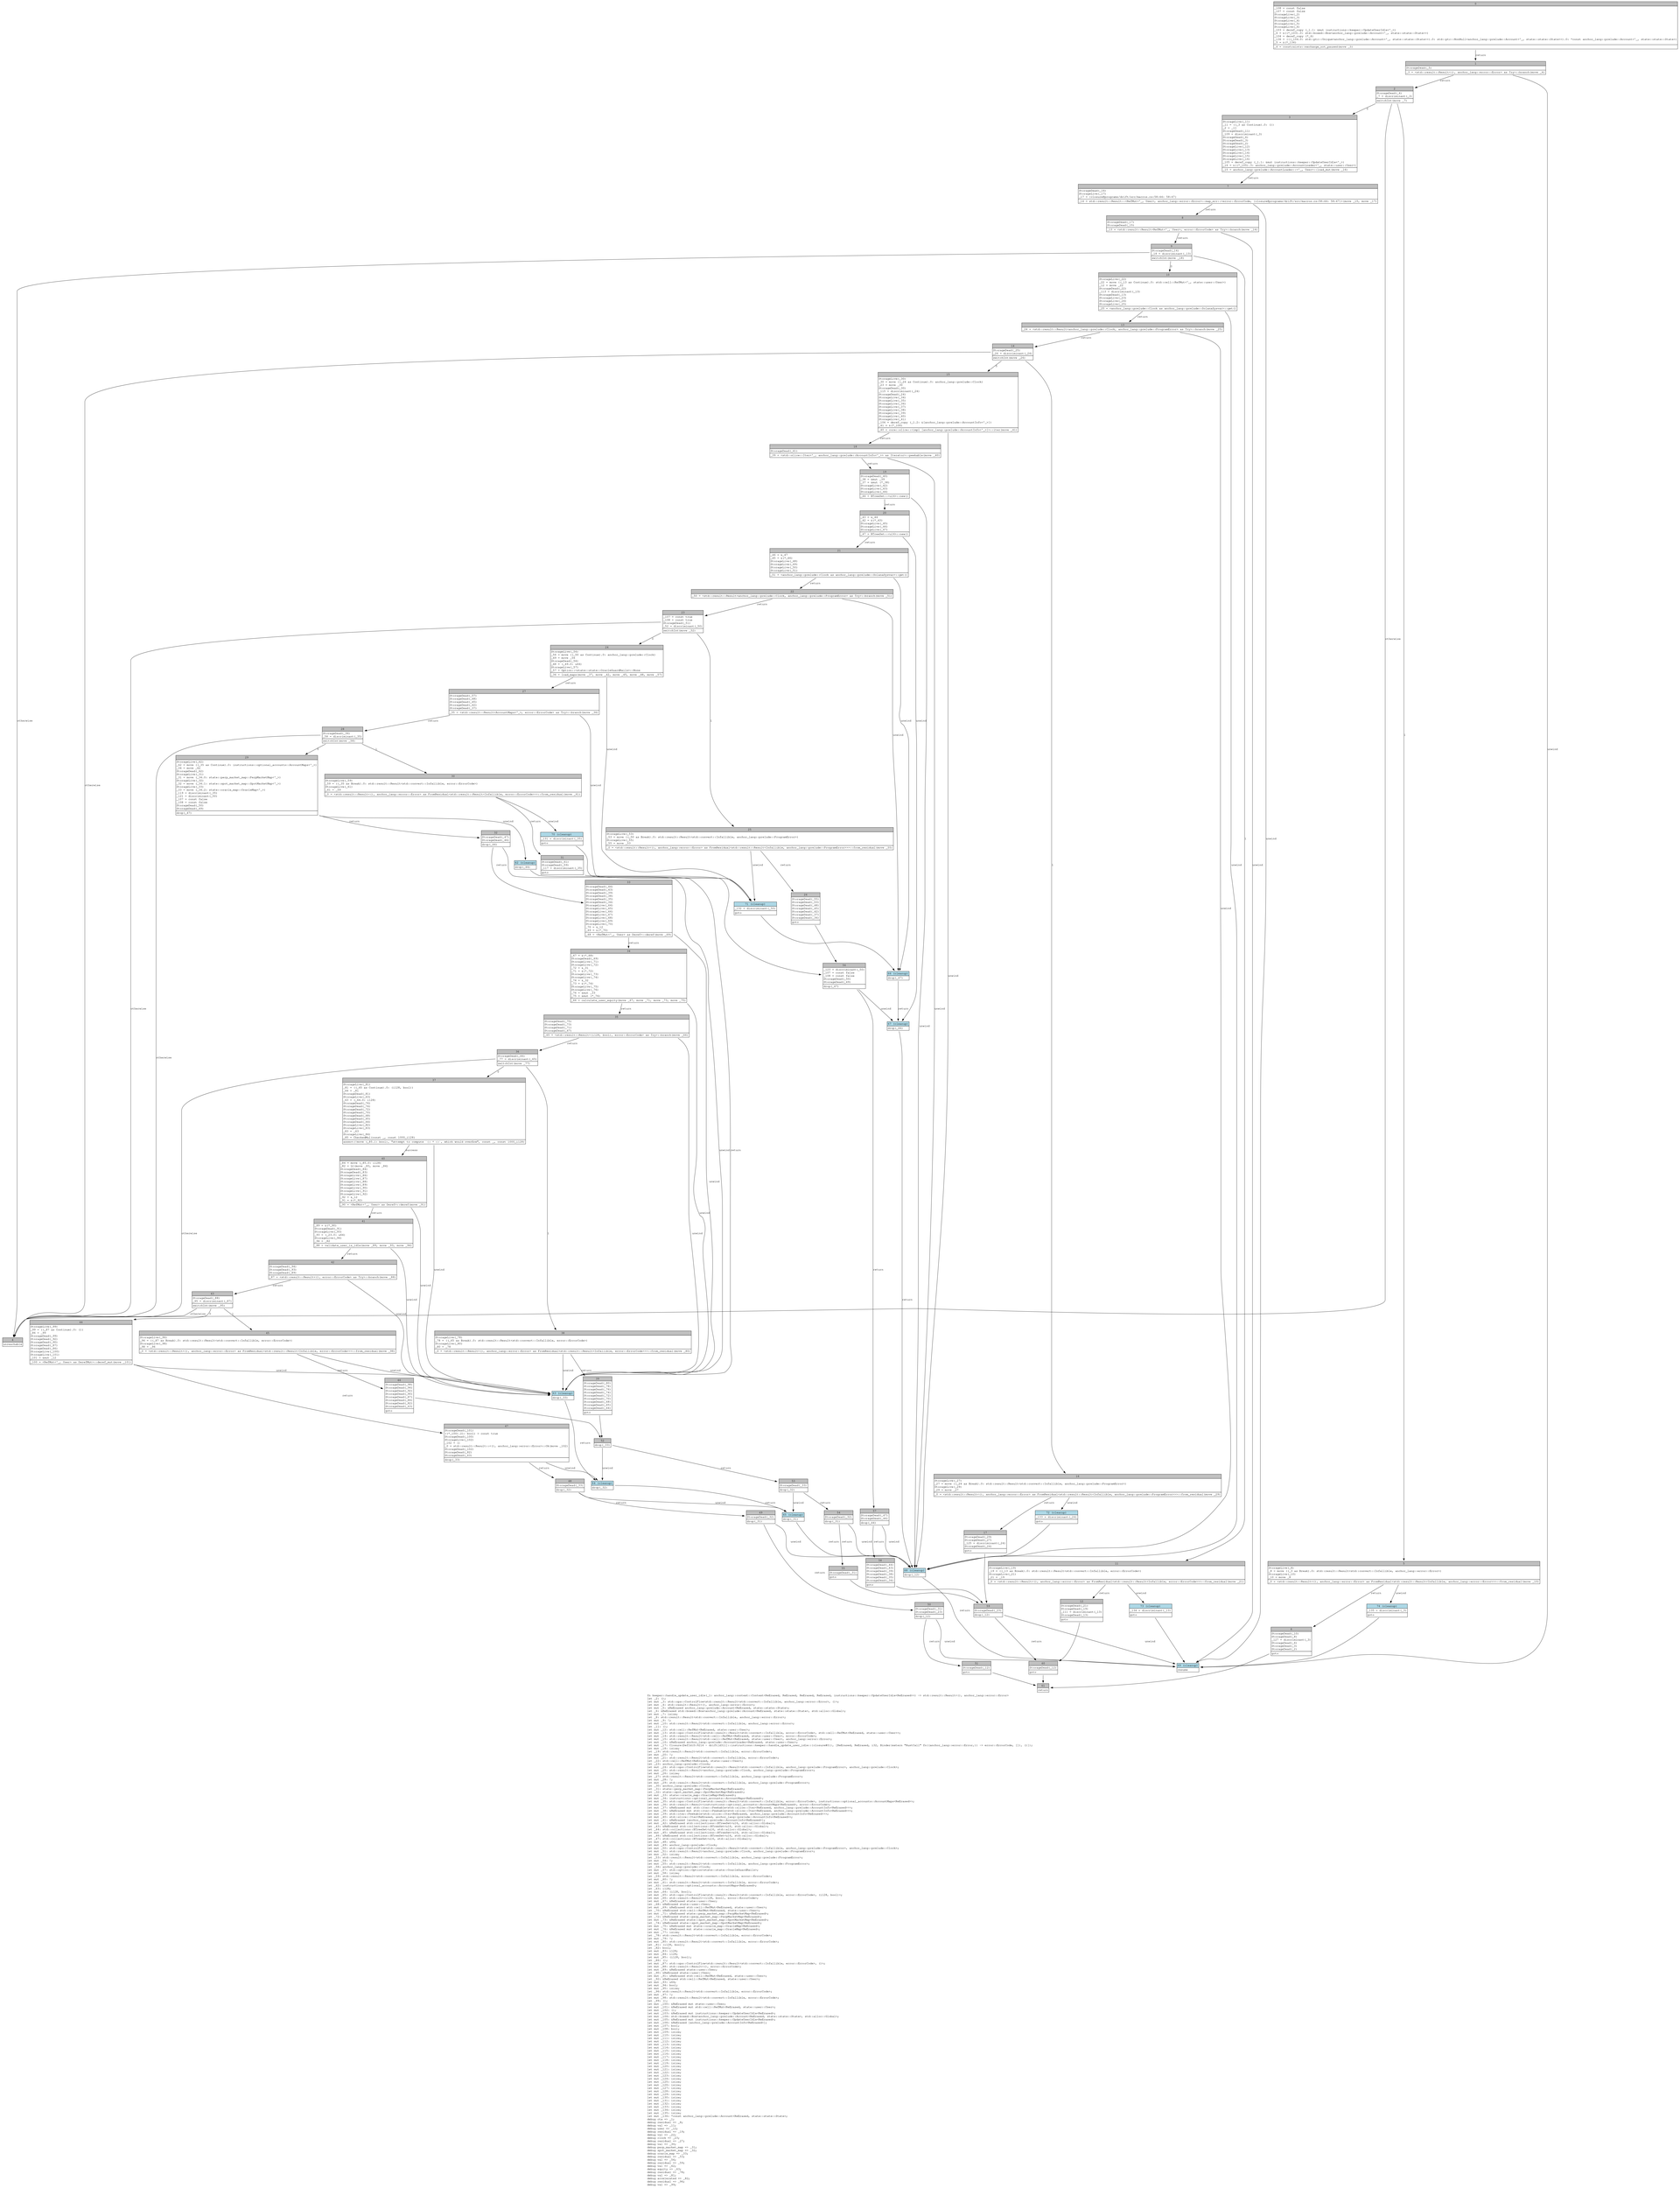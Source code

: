 digraph Mir_0_9211 {
    graph [fontname="Courier, monospace"];
    node [fontname="Courier, monospace"];
    edge [fontname="Courier, monospace"];
    label=<fn keeper::handle_update_user_idle(_1: anchor_lang::context::Context&lt;ReErased, ReErased, ReErased, ReErased, instructions::keeper::UpdateUserIdle&lt;ReErased&gt;&gt;) -&gt; std::result::Result&lt;(), anchor_lang::error::Error&gt;<br align="left"/>let _2: ();<br align="left"/>let mut _3: std::ops::ControlFlow&lt;std::result::Result&lt;std::convert::Infallible, anchor_lang::error::Error&gt;, ()&gt;;<br align="left"/>let mut _4: std::result::Result&lt;(), anchor_lang::error::Error&gt;;<br align="left"/>let mut _5: &amp;ReErased anchor_lang::prelude::Account&lt;ReErased, state::state::State&gt;;<br align="left"/>let _6: &amp;ReErased std::boxed::Box&lt;anchor_lang::prelude::Account&lt;ReErased, state::state::State&gt;, std::alloc::Global&gt;;<br align="left"/>let mut _7: isize;<br align="left"/>let _8: std::result::Result&lt;std::convert::Infallible, anchor_lang::error::Error&gt;;<br align="left"/>let mut _9: !;<br align="left"/>let mut _10: std::result::Result&lt;std::convert::Infallible, anchor_lang::error::Error&gt;;<br align="left"/>let _11: ();<br align="left"/>let mut _12: std::cell::RefMut&lt;ReErased, state::user::User&gt;;<br align="left"/>let mut _13: std::ops::ControlFlow&lt;std::result::Result&lt;std::convert::Infallible, error::ErrorCode&gt;, std::cell::RefMut&lt;ReErased, state::user::User&gt;&gt;;<br align="left"/>let mut _14: std::result::Result&lt;std::cell::RefMut&lt;ReErased, state::user::User&gt;, error::ErrorCode&gt;;<br align="left"/>let mut _15: std::result::Result&lt;std::cell::RefMut&lt;ReErased, state::user::User&gt;, anchor_lang::error::Error&gt;;<br align="left"/>let mut _16: &amp;ReErased anchor_lang::prelude::AccountLoader&lt;ReErased, state::user::User&gt;;<br align="left"/>let mut _17: Closure(DefId(0:9214 ~ drift[d311]::instructions::keeper::handle_update_user_idle::{closure#0}), [ReErased, ReErased, i32, Binder(extern &quot;RustCall&quot; fn((anchor_lang::error::Error,)) -&gt; error::ErrorCode, []), ()]);<br align="left"/>let mut _18: isize;<br align="left"/>let _19: std::result::Result&lt;std::convert::Infallible, error::ErrorCode&gt;;<br align="left"/>let mut _20: !;<br align="left"/>let mut _21: std::result::Result&lt;std::convert::Infallible, error::ErrorCode&gt;;<br align="left"/>let _22: std::cell::RefMut&lt;ReErased, state::user::User&gt;;<br align="left"/>let _23: anchor_lang::prelude::Clock;<br align="left"/>let mut _24: std::ops::ControlFlow&lt;std::result::Result&lt;std::convert::Infallible, anchor_lang::prelude::ProgramError&gt;, anchor_lang::prelude::Clock&gt;;<br align="left"/>let mut _25: std::result::Result&lt;anchor_lang::prelude::Clock, anchor_lang::prelude::ProgramError&gt;;<br align="left"/>let mut _26: isize;<br align="left"/>let _27: std::result::Result&lt;std::convert::Infallible, anchor_lang::prelude::ProgramError&gt;;<br align="left"/>let mut _28: !;<br align="left"/>let mut _29: std::result::Result&lt;std::convert::Infallible, anchor_lang::prelude::ProgramError&gt;;<br align="left"/>let _30: anchor_lang::prelude::Clock;<br align="left"/>let _31: state::perp_market_map::PerpMarketMap&lt;ReErased&gt;;<br align="left"/>let _32: state::spot_market_map::SpotMarketMap&lt;ReErased&gt;;<br align="left"/>let mut _33: state::oracle_map::OracleMap&lt;ReErased&gt;;<br align="left"/>let mut _34: instructions::optional_accounts::AccountMaps&lt;ReErased&gt;;<br align="left"/>let mut _35: std::ops::ControlFlow&lt;std::result::Result&lt;std::convert::Infallible, error::ErrorCode&gt;, instructions::optional_accounts::AccountMaps&lt;ReErased&gt;&gt;;<br align="left"/>let mut _36: std::result::Result&lt;instructions::optional_accounts::AccountMaps&lt;ReErased&gt;, error::ErrorCode&gt;;<br align="left"/>let mut _37: &amp;ReErased mut std::iter::Peekable&lt;std::slice::Iter&lt;ReErased, anchor_lang::prelude::AccountInfo&lt;ReErased&gt;&gt;&gt;;<br align="left"/>let mut _38: &amp;ReErased mut std::iter::Peekable&lt;std::slice::Iter&lt;ReErased, anchor_lang::prelude::AccountInfo&lt;ReErased&gt;&gt;&gt;;<br align="left"/>let mut _39: std::iter::Peekable&lt;std::slice::Iter&lt;ReErased, anchor_lang::prelude::AccountInfo&lt;ReErased&gt;&gt;&gt;;<br align="left"/>let mut _40: std::slice::Iter&lt;ReErased, anchor_lang::prelude::AccountInfo&lt;ReErased&gt;&gt;;<br align="left"/>let mut _41: &amp;ReErased [anchor_lang::prelude::AccountInfo&lt;ReErased&gt;];<br align="left"/>let mut _42: &amp;ReErased std::collections::BTreeSet&lt;u16, std::alloc::Global&gt;;<br align="left"/>let _43: &amp;ReErased std::collections::BTreeSet&lt;u16, std::alloc::Global&gt;;<br align="left"/>let _44: std::collections::BTreeSet&lt;u16, std::alloc::Global&gt;;<br align="left"/>let mut _45: &amp;ReErased std::collections::BTreeSet&lt;u16, std::alloc::Global&gt;;<br align="left"/>let _46: &amp;ReErased std::collections::BTreeSet&lt;u16, std::alloc::Global&gt;;<br align="left"/>let _47: std::collections::BTreeSet&lt;u16, std::alloc::Global&gt;;<br align="left"/>let mut _48: u64;<br align="left"/>let mut _49: anchor_lang::prelude::Clock;<br align="left"/>let mut _50: std::ops::ControlFlow&lt;std::result::Result&lt;std::convert::Infallible, anchor_lang::prelude::ProgramError&gt;, anchor_lang::prelude::Clock&gt;;<br align="left"/>let mut _51: std::result::Result&lt;anchor_lang::prelude::Clock, anchor_lang::prelude::ProgramError&gt;;<br align="left"/>let mut _52: isize;<br align="left"/>let _53: std::result::Result&lt;std::convert::Infallible, anchor_lang::prelude::ProgramError&gt;;<br align="left"/>let mut _54: !;<br align="left"/>let mut _55: std::result::Result&lt;std::convert::Infallible, anchor_lang::prelude::ProgramError&gt;;<br align="left"/>let _56: anchor_lang::prelude::Clock;<br align="left"/>let mut _57: std::option::Option&lt;state::state::OracleGuardRails&gt;;<br align="left"/>let mut _58: isize;<br align="left"/>let _59: std::result::Result&lt;std::convert::Infallible, error::ErrorCode&gt;;<br align="left"/>let mut _60: !;<br align="left"/>let mut _61: std::result::Result&lt;std::convert::Infallible, error::ErrorCode&gt;;<br align="left"/>let _62: instructions::optional_accounts::AccountMaps&lt;ReErased&gt;;<br align="left"/>let _63: i128;<br align="left"/>let mut _64: (i128, bool);<br align="left"/>let mut _65: std::ops::ControlFlow&lt;std::result::Result&lt;std::convert::Infallible, error::ErrorCode&gt;, (i128, bool)&gt;;<br align="left"/>let mut _66: std::result::Result&lt;(i128, bool), error::ErrorCode&gt;;<br align="left"/>let mut _67: &amp;ReErased state::user::User;<br align="left"/>let _68: &amp;ReErased state::user::User;<br align="left"/>let mut _69: &amp;ReErased std::cell::RefMut&lt;ReErased, state::user::User&gt;;<br align="left"/>let _70: &amp;ReErased std::cell::RefMut&lt;ReErased, state::user::User&gt;;<br align="left"/>let mut _71: &amp;ReErased state::perp_market_map::PerpMarketMap&lt;ReErased&gt;;<br align="left"/>let _72: &amp;ReErased state::perp_market_map::PerpMarketMap&lt;ReErased&gt;;<br align="left"/>let mut _73: &amp;ReErased state::spot_market_map::SpotMarketMap&lt;ReErased&gt;;<br align="left"/>let _74: &amp;ReErased state::spot_market_map::SpotMarketMap&lt;ReErased&gt;;<br align="left"/>let mut _75: &amp;ReErased mut state::oracle_map::OracleMap&lt;ReErased&gt;;<br align="left"/>let mut _76: &amp;ReErased mut state::oracle_map::OracleMap&lt;ReErased&gt;;<br align="left"/>let mut _77: isize;<br align="left"/>let _78: std::result::Result&lt;std::convert::Infallible, error::ErrorCode&gt;;<br align="left"/>let mut _79: !;<br align="left"/>let mut _80: std::result::Result&lt;std::convert::Infallible, error::ErrorCode&gt;;<br align="left"/>let _81: (i128, bool);<br align="left"/>let _82: bool;<br align="left"/>let mut _83: i128;<br align="left"/>let mut _84: i128;<br align="left"/>let mut _85: (i128, bool);<br align="left"/>let _86: ();<br align="left"/>let mut _87: std::ops::ControlFlow&lt;std::result::Result&lt;std::convert::Infallible, error::ErrorCode&gt;, ()&gt;;<br align="left"/>let mut _88: std::result::Result&lt;(), error::ErrorCode&gt;;<br align="left"/>let mut _89: &amp;ReErased state::user::User;<br align="left"/>let _90: &amp;ReErased state::user::User;<br align="left"/>let mut _91: &amp;ReErased std::cell::RefMut&lt;ReErased, state::user::User&gt;;<br align="left"/>let _92: &amp;ReErased std::cell::RefMut&lt;ReErased, state::user::User&gt;;<br align="left"/>let mut _93: u64;<br align="left"/>let mut _94: bool;<br align="left"/>let mut _95: isize;<br align="left"/>let _96: std::result::Result&lt;std::convert::Infallible, error::ErrorCode&gt;;<br align="left"/>let mut _97: !;<br align="left"/>let mut _98: std::result::Result&lt;std::convert::Infallible, error::ErrorCode&gt;;<br align="left"/>let _99: ();<br align="left"/>let mut _100: &amp;ReErased mut state::user::User;<br align="left"/>let mut _101: &amp;ReErased mut std::cell::RefMut&lt;ReErased, state::user::User&gt;;<br align="left"/>let mut _102: ();<br align="left"/>let mut _103: &amp;ReErased mut instructions::keeper::UpdateUserIdle&lt;ReErased&gt;;<br align="left"/>let mut _104: std::boxed::Box&lt;anchor_lang::prelude::Account&lt;ReErased, state::state::State&gt;, std::alloc::Global&gt;;<br align="left"/>let mut _105: &amp;ReErased mut instructions::keeper::UpdateUserIdle&lt;ReErased&gt;;<br align="left"/>let mut _106: &amp;ReErased [anchor_lang::prelude::AccountInfo&lt;ReErased&gt;];<br align="left"/>let mut _107: bool;<br align="left"/>let mut _108: bool;<br align="left"/>let mut _109: isize;<br align="left"/>let mut _110: isize;<br align="left"/>let mut _111: isize;<br align="left"/>let mut _112: isize;<br align="left"/>let mut _113: isize;<br align="left"/>let mut _114: isize;<br align="left"/>let mut _115: isize;<br align="left"/>let mut _116: isize;<br align="left"/>let mut _117: isize;<br align="left"/>let mut _118: isize;<br align="left"/>let mut _119: isize;<br align="left"/>let mut _120: isize;<br align="left"/>let mut _121: isize;<br align="left"/>let mut _122: isize;<br align="left"/>let mut _123: isize;<br align="left"/>let mut _124: isize;<br align="left"/>let mut _125: isize;<br align="left"/>let mut _126: isize;<br align="left"/>let mut _127: isize;<br align="left"/>let mut _128: isize;<br align="left"/>let mut _129: isize;<br align="left"/>let mut _130: isize;<br align="left"/>let mut _131: isize;<br align="left"/>let mut _132: isize;<br align="left"/>let mut _133: isize;<br align="left"/>let mut _134: isize;<br align="left"/>let mut _135: isize;<br align="left"/>let mut _136: *const anchor_lang::prelude::Account&lt;ReErased, state::state::State&gt;;<br align="left"/>debug ctx =&gt; _1;<br align="left"/>debug residual =&gt; _8;<br align="left"/>debug val =&gt; _11;<br align="left"/>debug user =&gt; _12;<br align="left"/>debug residual =&gt; _19;<br align="left"/>debug val =&gt; _22;<br align="left"/>debug clock =&gt; _23;<br align="left"/>debug residual =&gt; _27;<br align="left"/>debug val =&gt; _30;<br align="left"/>debug perp_market_map =&gt; _31;<br align="left"/>debug spot_market_map =&gt; _32;<br align="left"/>debug oracle_map =&gt; _33;<br align="left"/>debug residual =&gt; _53;<br align="left"/>debug val =&gt; _56;<br align="left"/>debug residual =&gt; _59;<br align="left"/>debug val =&gt; _62;<br align="left"/>debug equity =&gt; _63;<br align="left"/>debug residual =&gt; _78;<br align="left"/>debug val =&gt; _81;<br align="left"/>debug accelerated =&gt; _82;<br align="left"/>debug residual =&gt; _96;<br align="left"/>debug val =&gt; _99;<br align="left"/>>;
    bb0__0_9211 [shape="none", label=<<table border="0" cellborder="1" cellspacing="0"><tr><td bgcolor="gray" align="center" colspan="1">0</td></tr><tr><td align="left" balign="left">_108 = const false<br/>_107 = const false<br/>StorageLive(_2)<br/>StorageLive(_3)<br/>StorageLive(_4)<br/>StorageLive(_5)<br/>StorageLive(_6)<br/>_103 = deref_copy (_1.1: &amp;mut instructions::keeper::UpdateUserIdle&lt;'_&gt;)<br/>_6 = &amp;((*_103).0: std::boxed::Box&lt;anchor_lang::prelude::Account&lt;'_, state::state::State&gt;&gt;)<br/>_104 = deref_copy (*_6)<br/>_136 = (((_104.0: std::ptr::Unique&lt;anchor_lang::prelude::Account&lt;'_, state::state::State&gt;&gt;).0: std::ptr::NonNull&lt;anchor_lang::prelude::Account&lt;'_, state::state::State&gt;&gt;).0: *const anchor_lang::prelude::Account&lt;'_, state::state::State&gt;)<br/>_5 = &amp;(*_136)<br/></td></tr><tr><td align="left">_4 = constraints::exchange_not_paused(move _5)</td></tr></table>>];
    bb1__0_9211 [shape="none", label=<<table border="0" cellborder="1" cellspacing="0"><tr><td bgcolor="gray" align="center" colspan="1">1</td></tr><tr><td align="left" balign="left">StorageDead(_5)<br/></td></tr><tr><td align="left">_3 = &lt;std::result::Result&lt;(), anchor_lang::error::Error&gt; as Try&gt;::branch(move _4)</td></tr></table>>];
    bb2__0_9211 [shape="none", label=<<table border="0" cellborder="1" cellspacing="0"><tr><td bgcolor="gray" align="center" colspan="1">2</td></tr><tr><td align="left" balign="left">StorageDead(_4)<br/>_7 = discriminant(_3)<br/></td></tr><tr><td align="left">switchInt(move _7)</td></tr></table>>];
    bb3__0_9211 [shape="none", label=<<table border="0" cellborder="1" cellspacing="0"><tr><td bgcolor="gray" align="center" colspan="1">3</td></tr><tr><td align="left" balign="left">StorageLive(_11)<br/>_11 = ((_3 as Continue).0: ())<br/>_2 = _11<br/>StorageDead(_11)<br/>_109 = discriminant(_3)<br/>StorageDead(_6)<br/>StorageDead(_3)<br/>StorageDead(_2)<br/>StorageLive(_12)<br/>StorageLive(_13)<br/>StorageLive(_14)<br/>StorageLive(_15)<br/>StorageLive(_16)<br/>_105 = deref_copy (_1.1: &amp;mut instructions::keeper::UpdateUserIdle&lt;'_&gt;)<br/>_16 = &amp;((*_105).3: anchor_lang::prelude::AccountLoader&lt;'_, state::user::User&gt;)<br/></td></tr><tr><td align="left">_15 = anchor_lang::prelude::AccountLoader::&lt;'_, User&gt;::load_mut(move _16)</td></tr></table>>];
    bb4__0_9211 [shape="none", label=<<table border="0" cellborder="1" cellspacing="0"><tr><td bgcolor="gray" align="center" colspan="1">4</td></tr><tr><td align="left">unreachable</td></tr></table>>];
    bb5__0_9211 [shape="none", label=<<table border="0" cellborder="1" cellspacing="0"><tr><td bgcolor="gray" align="center" colspan="1">5</td></tr><tr><td align="left" balign="left">StorageLive(_8)<br/>_8 = move ((_3 as Break).0: std::result::Result&lt;std::convert::Infallible, anchor_lang::error::Error&gt;)<br/>StorageLive(_10)<br/>_10 = move _8<br/></td></tr><tr><td align="left">_0 = &lt;std::result::Result&lt;(), anchor_lang::error::Error&gt; as FromResidual&lt;std::result::Result&lt;Infallible, anchor_lang::error::Error&gt;&gt;&gt;::from_residual(move _10)</td></tr></table>>];
    bb6__0_9211 [shape="none", label=<<table border="0" cellborder="1" cellspacing="0"><tr><td bgcolor="gray" align="center" colspan="1">6</td></tr><tr><td align="left" balign="left">StorageDead(_10)<br/>StorageDead(_8)<br/>_127 = discriminant(_3)<br/>StorageDead(_6)<br/>StorageDead(_3)<br/>StorageDead(_2)<br/></td></tr><tr><td align="left">goto</td></tr></table>>];
    bb7__0_9211 [shape="none", label=<<table border="0" cellborder="1" cellspacing="0"><tr><td bgcolor="gray" align="center" colspan="1">7</td></tr><tr><td align="left" balign="left">StorageDead(_16)<br/>StorageLive(_17)<br/>_17 = {closure@programs/drift/src/macros.rs:58:44: 58:47}<br/></td></tr><tr><td align="left">_14 = std::result::Result::&lt;RefMut&lt;'_, User&gt;, anchor_lang::error::Error&gt;::map_err::&lt;error::ErrorCode, {closure@programs/drift/src/macros.rs:58:44: 58:47}&gt;(move _15, move _17)</td></tr></table>>];
    bb8__0_9211 [shape="none", label=<<table border="0" cellborder="1" cellspacing="0"><tr><td bgcolor="gray" align="center" colspan="1">8</td></tr><tr><td align="left" balign="left">StorageDead(_17)<br/>StorageDead(_15)<br/></td></tr><tr><td align="left">_13 = &lt;std::result::Result&lt;RefMut&lt;'_, User&gt;, error::ErrorCode&gt; as Try&gt;::branch(move _14)</td></tr></table>>];
    bb9__0_9211 [shape="none", label=<<table border="0" cellborder="1" cellspacing="0"><tr><td bgcolor="gray" align="center" colspan="1">9</td></tr><tr><td align="left" balign="left">StorageDead(_14)<br/>_18 = discriminant(_13)<br/></td></tr><tr><td align="left">switchInt(move _18)</td></tr></table>>];
    bb10__0_9211 [shape="none", label=<<table border="0" cellborder="1" cellspacing="0"><tr><td bgcolor="gray" align="center" colspan="1">10</td></tr><tr><td align="left" balign="left">StorageLive(_22)<br/>_22 = move ((_13 as Continue).0: std::cell::RefMut&lt;'_, state::user::User&gt;)<br/>_12 = move _22<br/>StorageDead(_22)<br/>_113 = discriminant(_13)<br/>StorageDead(_13)<br/>StorageLive(_23)<br/>StorageLive(_24)<br/>StorageLive(_25)<br/></td></tr><tr><td align="left">_25 = &lt;anchor_lang::prelude::Clock as anchor_lang::prelude::SolanaSysvar&gt;::get()</td></tr></table>>];
    bb11__0_9211 [shape="none", label=<<table border="0" cellborder="1" cellspacing="0"><tr><td bgcolor="gray" align="center" colspan="1">11</td></tr><tr><td align="left" balign="left">StorageLive(_19)<br/>_19 = ((_13 as Break).0: std::result::Result&lt;std::convert::Infallible, error::ErrorCode&gt;)<br/>StorageLive(_21)<br/>_21 = _19<br/></td></tr><tr><td align="left">_0 = &lt;std::result::Result&lt;(), anchor_lang::error::Error&gt; as FromResidual&lt;std::result::Result&lt;Infallible, error::ErrorCode&gt;&gt;&gt;::from_residual(move _21)</td></tr></table>>];
    bb12__0_9211 [shape="none", label=<<table border="0" cellborder="1" cellspacing="0"><tr><td bgcolor="gray" align="center" colspan="1">12</td></tr><tr><td align="left" balign="left">StorageDead(_21)<br/>StorageDead(_19)<br/>_111 = discriminant(_13)<br/>StorageDead(_13)<br/></td></tr><tr><td align="left">goto</td></tr></table>>];
    bb13__0_9211 [shape="none", label=<<table border="0" cellborder="1" cellspacing="0"><tr><td bgcolor="gray" align="center" colspan="1">13</td></tr><tr><td align="left">_24 = &lt;std::result::Result&lt;anchor_lang::prelude::Clock, anchor_lang::prelude::ProgramError&gt; as Try&gt;::branch(move _25)</td></tr></table>>];
    bb14__0_9211 [shape="none", label=<<table border="0" cellborder="1" cellspacing="0"><tr><td bgcolor="gray" align="center" colspan="1">14</td></tr><tr><td align="left" balign="left">StorageDead(_25)<br/>_26 = discriminant(_24)<br/></td></tr><tr><td align="left">switchInt(move _26)</td></tr></table>>];
    bb15__0_9211 [shape="none", label=<<table border="0" cellborder="1" cellspacing="0"><tr><td bgcolor="gray" align="center" colspan="1">15</td></tr><tr><td align="left" balign="left">StorageLive(_30)<br/>_30 = move ((_24 as Continue).0: anchor_lang::prelude::Clock)<br/>_23 = move _30<br/>StorageDead(_30)<br/>_115 = discriminant(_24)<br/>StorageDead(_24)<br/>StorageLive(_34)<br/>StorageLive(_35)<br/>StorageLive(_36)<br/>StorageLive(_37)<br/>StorageLive(_38)<br/>StorageLive(_39)<br/>StorageLive(_40)<br/>StorageLive(_41)<br/>_106 = deref_copy (_1.2: &amp;[anchor_lang::prelude::AccountInfo&lt;'_&gt;])<br/>_41 = &amp;(*_106)<br/></td></tr><tr><td align="left">_40 = core::slice::&lt;impl [anchor_lang::prelude::AccountInfo&lt;'_&gt;]&gt;::iter(move _41)</td></tr></table>>];
    bb16__0_9211 [shape="none", label=<<table border="0" cellborder="1" cellspacing="0"><tr><td bgcolor="gray" align="center" colspan="1">16</td></tr><tr><td align="left" balign="left">StorageLive(_27)<br/>_27 = move ((_24 as Break).0: std::result::Result&lt;std::convert::Infallible, anchor_lang::prelude::ProgramError&gt;)<br/>StorageLive(_29)<br/>_29 = move _27<br/></td></tr><tr><td align="left">_0 = &lt;std::result::Result&lt;(), anchor_lang::error::Error&gt; as FromResidual&lt;std::result::Result&lt;Infallible, anchor_lang::prelude::ProgramError&gt;&gt;&gt;::from_residual(move _29)</td></tr></table>>];
    bb17__0_9211 [shape="none", label=<<table border="0" cellborder="1" cellspacing="0"><tr><td bgcolor="gray" align="center" colspan="1">17</td></tr><tr><td align="left" balign="left">StorageDead(_29)<br/>StorageDead(_27)<br/>_125 = discriminant(_24)<br/>StorageDead(_24)<br/></td></tr><tr><td align="left">goto</td></tr></table>>];
    bb18__0_9211 [shape="none", label=<<table border="0" cellborder="1" cellspacing="0"><tr><td bgcolor="gray" align="center" colspan="1">18</td></tr><tr><td align="left" balign="left">StorageDead(_41)<br/></td></tr><tr><td align="left">_39 = &lt;std::slice::Iter&lt;'_, anchor_lang::prelude::AccountInfo&lt;'_&gt;&gt; as Iterator&gt;::peekable(move _40)</td></tr></table>>];
    bb19__0_9211 [shape="none", label=<<table border="0" cellborder="1" cellspacing="0"><tr><td bgcolor="gray" align="center" colspan="1">19</td></tr><tr><td align="left" balign="left">StorageDead(_40)<br/>_38 = &amp;mut _39<br/>_37 = &amp;mut (*_38)<br/>StorageLive(_42)<br/>StorageLive(_43)<br/>StorageLive(_44)<br/></td></tr><tr><td align="left">_44 = BTreeSet::&lt;u16&gt;::new()</td></tr></table>>];
    bb20__0_9211 [shape="none", label=<<table border="0" cellborder="1" cellspacing="0"><tr><td bgcolor="gray" align="center" colspan="1">20</td></tr><tr><td align="left" balign="left">_43 = &amp;_44<br/>_42 = &amp;(*_43)<br/>StorageLive(_45)<br/>StorageLive(_46)<br/>StorageLive(_47)<br/></td></tr><tr><td align="left">_47 = BTreeSet::&lt;u16&gt;::new()</td></tr></table>>];
    bb21__0_9211 [shape="none", label=<<table border="0" cellborder="1" cellspacing="0"><tr><td bgcolor="gray" align="center" colspan="1">21</td></tr><tr><td align="left" balign="left">_46 = &amp;_47<br/>_45 = &amp;(*_46)<br/>StorageLive(_48)<br/>StorageLive(_49)<br/>StorageLive(_50)<br/>StorageLive(_51)<br/></td></tr><tr><td align="left">_51 = &lt;anchor_lang::prelude::Clock as anchor_lang::prelude::SolanaSysvar&gt;::get()</td></tr></table>>];
    bb22__0_9211 [shape="none", label=<<table border="0" cellborder="1" cellspacing="0"><tr><td bgcolor="gray" align="center" colspan="1">22</td></tr><tr><td align="left">_50 = &lt;std::result::Result&lt;anchor_lang::prelude::Clock, anchor_lang::prelude::ProgramError&gt; as Try&gt;::branch(move _51)</td></tr></table>>];
    bb23__0_9211 [shape="none", label=<<table border="0" cellborder="1" cellspacing="0"><tr><td bgcolor="gray" align="center" colspan="1">23</td></tr><tr><td align="left" balign="left">_107 = const true<br/>_108 = const true<br/>StorageDead(_51)<br/>_52 = discriminant(_50)<br/></td></tr><tr><td align="left">switchInt(move _52)</td></tr></table>>];
    bb24__0_9211 [shape="none", label=<<table border="0" cellborder="1" cellspacing="0"><tr><td bgcolor="gray" align="center" colspan="1">24</td></tr><tr><td align="left" balign="left">StorageLive(_56)<br/>_56 = move ((_50 as Continue).0: anchor_lang::prelude::Clock)<br/>_49 = move _56<br/>StorageDead(_56)<br/>_48 = (_49.0: u64)<br/>StorageLive(_57)<br/>_57 = Option::&lt;state::state::OracleGuardRails&gt;::None<br/></td></tr><tr><td align="left">_36 = load_maps(move _37, move _42, move _45, move _48, move _57)</td></tr></table>>];
    bb25__0_9211 [shape="none", label=<<table border="0" cellborder="1" cellspacing="0"><tr><td bgcolor="gray" align="center" colspan="1">25</td></tr><tr><td align="left" balign="left">StorageLive(_53)<br/>_53 = move ((_50 as Break).0: std::result::Result&lt;std::convert::Infallible, anchor_lang::prelude::ProgramError&gt;)<br/>StorageLive(_55)<br/>_55 = move _53<br/></td></tr><tr><td align="left">_0 = &lt;std::result::Result&lt;(), anchor_lang::error::Error&gt; as FromResidual&lt;std::result::Result&lt;Infallible, anchor_lang::prelude::ProgramError&gt;&gt;&gt;::from_residual(move _55)</td></tr></table>>];
    bb26__0_9211 [shape="none", label=<<table border="0" cellborder="1" cellspacing="0"><tr><td bgcolor="gray" align="center" colspan="1">26</td></tr><tr><td align="left" balign="left">StorageDead(_55)<br/>StorageDead(_53)<br/>StorageDead(_48)<br/>StorageDead(_45)<br/>StorageDead(_42)<br/>StorageDead(_37)<br/>StorageDead(_36)<br/></td></tr><tr><td align="left">goto</td></tr></table>>];
    bb27__0_9211 [shape="none", label=<<table border="0" cellborder="1" cellspacing="0"><tr><td bgcolor="gray" align="center" colspan="1">27</td></tr><tr><td align="left" balign="left">StorageDead(_57)<br/>StorageDead(_48)<br/>StorageDead(_45)<br/>StorageDead(_42)<br/>StorageDead(_37)<br/></td></tr><tr><td align="left">_35 = &lt;std::result::Result&lt;AccountMaps&lt;'_&gt;, error::ErrorCode&gt; as Try&gt;::branch(move _36)</td></tr></table>>];
    bb28__0_9211 [shape="none", label=<<table border="0" cellborder="1" cellspacing="0"><tr><td bgcolor="gray" align="center" colspan="1">28</td></tr><tr><td align="left" balign="left">StorageDead(_36)<br/>_58 = discriminant(_35)<br/></td></tr><tr><td align="left">switchInt(move _58)</td></tr></table>>];
    bb29__0_9211 [shape="none", label=<<table border="0" cellborder="1" cellspacing="0"><tr><td bgcolor="gray" align="center" colspan="1">29</td></tr><tr><td align="left" balign="left">StorageLive(_62)<br/>_62 = move ((_35 as Continue).0: instructions::optional_accounts::AccountMaps&lt;'_&gt;)<br/>_34 = move _62<br/>StorageDead(_62)<br/>StorageLive(_31)<br/>_31 = move (_34.0: state::perp_market_map::PerpMarketMap&lt;'_&gt;)<br/>StorageLive(_32)<br/>_32 = move (_34.1: state::spot_market_map::SpotMarketMap&lt;'_&gt;)<br/>StorageLive(_33)<br/>_33 = move (_34.2: state::oracle_map::OracleMap&lt;'_&gt;)<br/>_119 = discriminant(_35)<br/>_121 = discriminant(_50)<br/>_107 = const false<br/>_108 = const false<br/>StorageDead(_50)<br/>StorageDead(_49)<br/></td></tr><tr><td align="left">drop(_47)</td></tr></table>>];
    bb30__0_9211 [shape="none", label=<<table border="0" cellborder="1" cellspacing="0"><tr><td bgcolor="gray" align="center" colspan="1">30</td></tr><tr><td align="left" balign="left">StorageLive(_59)<br/>_59 = ((_35 as Break).0: std::result::Result&lt;std::convert::Infallible, error::ErrorCode&gt;)<br/>StorageLive(_61)<br/>_61 = _59<br/></td></tr><tr><td align="left">_0 = &lt;std::result::Result&lt;(), anchor_lang::error::Error&gt; as FromResidual&lt;std::result::Result&lt;Infallible, error::ErrorCode&gt;&gt;&gt;::from_residual(move _61)</td></tr></table>>];
    bb31__0_9211 [shape="none", label=<<table border="0" cellborder="1" cellspacing="0"><tr><td bgcolor="gray" align="center" colspan="1">31</td></tr><tr><td align="left" balign="left">StorageDead(_61)<br/>StorageDead(_59)<br/>_117 = discriminant(_35)<br/></td></tr><tr><td align="left">goto</td></tr></table>>];
    bb32__0_9211 [shape="none", label=<<table border="0" cellborder="1" cellspacing="0"><tr><td bgcolor="gray" align="center" colspan="1">32</td></tr><tr><td align="left" balign="left">StorageDead(_47)<br/>StorageDead(_46)<br/></td></tr><tr><td align="left">drop(_44)</td></tr></table>>];
    bb33__0_9211 [shape="none", label=<<table border="0" cellborder="1" cellspacing="0"><tr><td bgcolor="gray" align="center" colspan="1">33</td></tr><tr><td align="left" balign="left">StorageDead(_44)<br/>StorageDead(_43)<br/>StorageDead(_39)<br/>StorageDead(_38)<br/>StorageDead(_35)<br/>StorageDead(_34)<br/>StorageLive(_64)<br/>StorageLive(_65)<br/>StorageLive(_66)<br/>StorageLive(_67)<br/>StorageLive(_68)<br/>StorageLive(_69)<br/>StorageLive(_70)<br/>_70 = &amp;_12<br/>_69 = &amp;(*_70)<br/></td></tr><tr><td align="left">_68 = &lt;RefMut&lt;'_, User&gt; as Deref&gt;::deref(move _69)</td></tr></table>>];
    bb34__0_9211 [shape="none", label=<<table border="0" cellborder="1" cellspacing="0"><tr><td bgcolor="gray" align="center" colspan="1">34</td></tr><tr><td align="left" balign="left">_67 = &amp;(*_68)<br/>StorageDead(_69)<br/>StorageLive(_71)<br/>StorageLive(_72)<br/>_72 = &amp;_31<br/>_71 = &amp;(*_72)<br/>StorageLive(_73)<br/>StorageLive(_74)<br/>_74 = &amp;_32<br/>_73 = &amp;(*_74)<br/>StorageLive(_75)<br/>StorageLive(_76)<br/>_76 = &amp;mut _33<br/>_75 = &amp;mut (*_76)<br/></td></tr><tr><td align="left">_66 = calculate_user_equity(move _67, move _71, move _73, move _75)</td></tr></table>>];
    bb35__0_9211 [shape="none", label=<<table border="0" cellborder="1" cellspacing="0"><tr><td bgcolor="gray" align="center" colspan="1">35</td></tr><tr><td align="left" balign="left">StorageDead(_75)<br/>StorageDead(_73)<br/>StorageDead(_71)<br/>StorageDead(_67)<br/></td></tr><tr><td align="left">_65 = &lt;std::result::Result&lt;(i128, bool), error::ErrorCode&gt; as Try&gt;::branch(move _66)</td></tr></table>>];
    bb36__0_9211 [shape="none", label=<<table border="0" cellborder="1" cellspacing="0"><tr><td bgcolor="gray" align="center" colspan="1">36</td></tr><tr><td align="left" balign="left">StorageDead(_66)<br/>_77 = discriminant(_65)<br/></td></tr><tr><td align="left">switchInt(move _77)</td></tr></table>>];
    bb37__0_9211 [shape="none", label=<<table border="0" cellborder="1" cellspacing="0"><tr><td bgcolor="gray" align="center" colspan="1">37</td></tr><tr><td align="left" balign="left">StorageLive(_81)<br/>_81 = ((_65 as Continue).0: (i128, bool))<br/>_64 = _81<br/>StorageDead(_81)<br/>StorageLive(_63)<br/>_63 = (_64.0: i128)<br/>StorageDead(_76)<br/>StorageDead(_74)<br/>StorageDead(_72)<br/>StorageDead(_70)<br/>StorageDead(_68)<br/>StorageDead(_65)<br/>StorageDead(_64)<br/>StorageLive(_82)<br/>StorageLive(_83)<br/>_83 = _63<br/>StorageLive(_84)<br/>_85 = CheckedMul(const _, const 1000_i128)<br/></td></tr><tr><td align="left">assert(!move (_85.1: bool), &quot;attempt to compute `{} * {}`, which would overflow&quot;, const _, const 1000_i128)</td></tr></table>>];
    bb38__0_9211 [shape="none", label=<<table border="0" cellborder="1" cellspacing="0"><tr><td bgcolor="gray" align="center" colspan="1">38</td></tr><tr><td align="left" balign="left">StorageLive(_78)<br/>_78 = ((_65 as Break).0: std::result::Result&lt;std::convert::Infallible, error::ErrorCode&gt;)<br/>StorageLive(_80)<br/>_80 = _78<br/></td></tr><tr><td align="left">_0 = &lt;std::result::Result&lt;(), anchor_lang::error::Error&gt; as FromResidual&lt;std::result::Result&lt;Infallible, error::ErrorCode&gt;&gt;&gt;::from_residual(move _80)</td></tr></table>>];
    bb39__0_9211 [shape="none", label=<<table border="0" cellborder="1" cellspacing="0"><tr><td bgcolor="gray" align="center" colspan="1">39</td></tr><tr><td align="left" balign="left">StorageDead(_80)<br/>StorageDead(_78)<br/>StorageDead(_76)<br/>StorageDead(_74)<br/>StorageDead(_72)<br/>StorageDead(_70)<br/>StorageDead(_68)<br/>StorageDead(_65)<br/>StorageDead(_64)<br/></td></tr><tr><td align="left">goto</td></tr></table>>];
    bb40__0_9211 [shape="none", label=<<table border="0" cellborder="1" cellspacing="0"><tr><td bgcolor="gray" align="center" colspan="1">40</td></tr><tr><td align="left" balign="left">_84 = move (_85.0: i128)<br/>_82 = Lt(move _83, move _84)<br/>StorageDead(_84)<br/>StorageDead(_83)<br/>StorageLive(_86)<br/>StorageLive(_87)<br/>StorageLive(_88)<br/>StorageLive(_89)<br/>StorageLive(_90)<br/>StorageLive(_91)<br/>StorageLive(_92)<br/>_92 = &amp;_12<br/>_91 = &amp;(*_92)<br/></td></tr><tr><td align="left">_90 = &lt;RefMut&lt;'_, User&gt; as Deref&gt;::deref(move _91)</td></tr></table>>];
    bb41__0_9211 [shape="none", label=<<table border="0" cellborder="1" cellspacing="0"><tr><td bgcolor="gray" align="center" colspan="1">41</td></tr><tr><td align="left" balign="left">_89 = &amp;(*_90)<br/>StorageDead(_91)<br/>StorageLive(_93)<br/>_93 = (_23.0: u64)<br/>StorageLive(_94)<br/>_94 = _82<br/></td></tr><tr><td align="left">_88 = validate_user_is_idle(move _89, move _93, move _94)</td></tr></table>>];
    bb42__0_9211 [shape="none", label=<<table border="0" cellborder="1" cellspacing="0"><tr><td bgcolor="gray" align="center" colspan="1">42</td></tr><tr><td align="left" balign="left">StorageDead(_94)<br/>StorageDead(_93)<br/>StorageDead(_89)<br/></td></tr><tr><td align="left">_87 = &lt;std::result::Result&lt;(), error::ErrorCode&gt; as Try&gt;::branch(move _88)</td></tr></table>>];
    bb43__0_9211 [shape="none", label=<<table border="0" cellborder="1" cellspacing="0"><tr><td bgcolor="gray" align="center" colspan="1">43</td></tr><tr><td align="left" balign="left">StorageDead(_88)<br/>_95 = discriminant(_87)<br/></td></tr><tr><td align="left">switchInt(move _95)</td></tr></table>>];
    bb44__0_9211 [shape="none", label=<<table border="0" cellborder="1" cellspacing="0"><tr><td bgcolor="gray" align="center" colspan="1">44</td></tr><tr><td align="left" balign="left">StorageLive(_99)<br/>_99 = ((_87 as Continue).0: ())<br/>_86 = _99<br/>StorageDead(_99)<br/>StorageDead(_92)<br/>StorageDead(_90)<br/>StorageDead(_87)<br/>StorageDead(_86)<br/>StorageLive(_100)<br/>StorageLive(_101)<br/>_101 = &amp;mut _12<br/></td></tr><tr><td align="left">_100 = &lt;RefMut&lt;'_, User&gt; as DerefMut&gt;::deref_mut(move _101)</td></tr></table>>];
    bb45__0_9211 [shape="none", label=<<table border="0" cellborder="1" cellspacing="0"><tr><td bgcolor="gray" align="center" colspan="1">45</td></tr><tr><td align="left" balign="left">StorageLive(_96)<br/>_96 = ((_87 as Break).0: std::result::Result&lt;std::convert::Infallible, error::ErrorCode&gt;)<br/>StorageLive(_98)<br/>_98 = _96<br/></td></tr><tr><td align="left">_0 = &lt;std::result::Result&lt;(), anchor_lang::error::Error&gt; as FromResidual&lt;std::result::Result&lt;Infallible, error::ErrorCode&gt;&gt;&gt;::from_residual(move _98)</td></tr></table>>];
    bb46__0_9211 [shape="none", label=<<table border="0" cellborder="1" cellspacing="0"><tr><td bgcolor="gray" align="center" colspan="1">46</td></tr><tr><td align="left" balign="left">StorageDead(_98)<br/>StorageDead(_96)<br/>StorageDead(_92)<br/>StorageDead(_90)<br/>StorageDead(_87)<br/>StorageDead(_86)<br/>StorageDead(_82)<br/>StorageDead(_63)<br/></td></tr><tr><td align="left">goto</td></tr></table>>];
    bb47__0_9211 [shape="none", label=<<table border="0" cellborder="1" cellspacing="0"><tr><td bgcolor="gray" align="center" colspan="1">47</td></tr><tr><td align="left" balign="left">StorageDead(_101)<br/>((*_100).21: bool) = const true<br/>StorageDead(_100)<br/>StorageLive(_102)<br/>_102 = ()<br/>_0 = std::result::Result::&lt;(), anchor_lang::error::Error&gt;::Ok(move _102)<br/>StorageDead(_102)<br/>StorageDead(_82)<br/>StorageDead(_63)<br/></td></tr><tr><td align="left">drop(_33)</td></tr></table>>];
    bb48__0_9211 [shape="none", label=<<table border="0" cellborder="1" cellspacing="0"><tr><td bgcolor="gray" align="center" colspan="1">48</td></tr><tr><td align="left" balign="left">StorageDead(_33)<br/></td></tr><tr><td align="left">drop(_32)</td></tr></table>>];
    bb49__0_9211 [shape="none", label=<<table border="0" cellborder="1" cellspacing="0"><tr><td bgcolor="gray" align="center" colspan="1">49</td></tr><tr><td align="left" balign="left">StorageDead(_32)<br/></td></tr><tr><td align="left">drop(_31)</td></tr></table>>];
    bb50__0_9211 [shape="none", label=<<table border="0" cellborder="1" cellspacing="0"><tr><td bgcolor="gray" align="center" colspan="1">50</td></tr><tr><td align="left" balign="left">StorageDead(_31)<br/>StorageDead(_23)<br/></td></tr><tr><td align="left">drop(_12)</td></tr></table>>];
    bb51__0_9211 [shape="none", label=<<table border="0" cellborder="1" cellspacing="0"><tr><td bgcolor="gray" align="center" colspan="1">51</td></tr><tr><td align="left" balign="left">StorageDead(_12)<br/></td></tr><tr><td align="left">goto</td></tr></table>>];
    bb52__0_9211 [shape="none", label=<<table border="0" cellborder="1" cellspacing="0"><tr><td bgcolor="gray" align="center" colspan="1">52</td></tr><tr><td align="left">drop(_33)</td></tr></table>>];
    bb53__0_9211 [shape="none", label=<<table border="0" cellborder="1" cellspacing="0"><tr><td bgcolor="gray" align="center" colspan="1">53</td></tr><tr><td align="left" balign="left">StorageDead(_33)<br/></td></tr><tr><td align="left">drop(_32)</td></tr></table>>];
    bb54__0_9211 [shape="none", label=<<table border="0" cellborder="1" cellspacing="0"><tr><td bgcolor="gray" align="center" colspan="1">54</td></tr><tr><td align="left" balign="left">StorageDead(_32)<br/></td></tr><tr><td align="left">drop(_31)</td></tr></table>>];
    bb55__0_9211 [shape="none", label=<<table border="0" cellborder="1" cellspacing="0"><tr><td bgcolor="gray" align="center" colspan="1">55</td></tr><tr><td align="left" balign="left">StorageDead(_31)<br/></td></tr><tr><td align="left">goto</td></tr></table>>];
    bb56__0_9211 [shape="none", label=<<table border="0" cellborder="1" cellspacing="0"><tr><td bgcolor="gray" align="center" colspan="1">56</td></tr><tr><td align="left" balign="left">_123 = discriminant(_50)<br/>_107 = const false<br/>_108 = const false<br/>StorageDead(_50)<br/>StorageDead(_49)<br/></td></tr><tr><td align="left">drop(_47)</td></tr></table>>];
    bb57__0_9211 [shape="none", label=<<table border="0" cellborder="1" cellspacing="0"><tr><td bgcolor="gray" align="center" colspan="1">57</td></tr><tr><td align="left" balign="left">StorageDead(_47)<br/>StorageDead(_46)<br/></td></tr><tr><td align="left">drop(_44)</td></tr></table>>];
    bb58__0_9211 [shape="none", label=<<table border="0" cellborder="1" cellspacing="0"><tr><td bgcolor="gray" align="center" colspan="1">58</td></tr><tr><td align="left" balign="left">StorageDead(_44)<br/>StorageDead(_43)<br/>StorageDead(_39)<br/>StorageDead(_38)<br/>StorageDead(_35)<br/>StorageDead(_34)<br/></td></tr><tr><td align="left">goto</td></tr></table>>];
    bb59__0_9211 [shape="none", label=<<table border="0" cellborder="1" cellspacing="0"><tr><td bgcolor="gray" align="center" colspan="1">59</td></tr><tr><td align="left" balign="left">StorageDead(_23)<br/></td></tr><tr><td align="left">drop(_12)</td></tr></table>>];
    bb60__0_9211 [shape="none", label=<<table border="0" cellborder="1" cellspacing="0"><tr><td bgcolor="gray" align="center" colspan="1">60</td></tr><tr><td align="left" balign="left">StorageDead(_12)<br/></td></tr><tr><td align="left">goto</td></tr></table>>];
    bb61__0_9211 [shape="none", label=<<table border="0" cellborder="1" cellspacing="0"><tr><td bgcolor="gray" align="center" colspan="1">61</td></tr><tr><td align="left">return</td></tr></table>>];
    bb62__0_9211 [shape="none", label=<<table border="0" cellborder="1" cellspacing="0"><tr><td bgcolor="lightblue" align="center" colspan="1">62 (cleanup)</td></tr><tr><td align="left">drop(_44)</td></tr></table>>];
    bb63__0_9211 [shape="none", label=<<table border="0" cellborder="1" cellspacing="0"><tr><td bgcolor="lightblue" align="center" colspan="1">63 (cleanup)</td></tr><tr><td align="left">drop(_33)</td></tr></table>>];
    bb64__0_9211 [shape="none", label=<<table border="0" cellborder="1" cellspacing="0"><tr><td bgcolor="lightblue" align="center" colspan="1">64 (cleanup)</td></tr><tr><td align="left">drop(_32)</td></tr></table>>];
    bb65__0_9211 [shape="none", label=<<table border="0" cellborder="1" cellspacing="0"><tr><td bgcolor="lightblue" align="center" colspan="1">65 (cleanup)</td></tr><tr><td align="left">drop(_31)</td></tr></table>>];
    bb66__0_9211 [shape="none", label=<<table border="0" cellborder="1" cellspacing="0"><tr><td bgcolor="lightblue" align="center" colspan="1">66 (cleanup)</td></tr><tr><td align="left">drop(_47)</td></tr></table>>];
    bb67__0_9211 [shape="none", label=<<table border="0" cellborder="1" cellspacing="0"><tr><td bgcolor="lightblue" align="center" colspan="1">67 (cleanup)</td></tr><tr><td align="left">drop(_44)</td></tr></table>>];
    bb68__0_9211 [shape="none", label=<<table border="0" cellborder="1" cellspacing="0"><tr><td bgcolor="lightblue" align="center" colspan="1">68 (cleanup)</td></tr><tr><td align="left">drop(_12)</td></tr></table>>];
    bb69__0_9211 [shape="none", label=<<table border="0" cellborder="1" cellspacing="0"><tr><td bgcolor="lightblue" align="center" colspan="1">69 (cleanup)</td></tr><tr><td align="left">resume</td></tr></table>>];
    bb70__0_9211 [shape="none", label=<<table border="0" cellborder="1" cellspacing="0"><tr><td bgcolor="lightblue" align="center" colspan="1">70 (cleanup)</td></tr><tr><td align="left" balign="left">_131 = discriminant(_35)<br/></td></tr><tr><td align="left">goto</td></tr></table>>];
    bb71__0_9211 [shape="none", label=<<table border="0" cellborder="1" cellspacing="0"><tr><td bgcolor="lightblue" align="center" colspan="1">71 (cleanup)</td></tr><tr><td align="left" balign="left">_132 = discriminant(_50)<br/></td></tr><tr><td align="left">goto</td></tr></table>>];
    bb72__0_9211 [shape="none", label=<<table border="0" cellborder="1" cellspacing="0"><tr><td bgcolor="lightblue" align="center" colspan="1">72 (cleanup)</td></tr><tr><td align="left" balign="left">_133 = discriminant(_24)<br/></td></tr><tr><td align="left">goto</td></tr></table>>];
    bb73__0_9211 [shape="none", label=<<table border="0" cellborder="1" cellspacing="0"><tr><td bgcolor="lightblue" align="center" colspan="1">73 (cleanup)</td></tr><tr><td align="left" balign="left">_134 = discriminant(_13)<br/></td></tr><tr><td align="left">goto</td></tr></table>>];
    bb74__0_9211 [shape="none", label=<<table border="0" cellborder="1" cellspacing="0"><tr><td bgcolor="lightblue" align="center" colspan="1">74 (cleanup)</td></tr><tr><td align="left" balign="left">_135 = discriminant(_3)<br/></td></tr><tr><td align="left">goto</td></tr></table>>];
    bb0__0_9211 -> bb1__0_9211 [label="return"];
    bb1__0_9211 -> bb2__0_9211 [label="return"];
    bb1__0_9211 -> bb69__0_9211 [label="unwind"];
    bb2__0_9211 -> bb3__0_9211 [label="0"];
    bb2__0_9211 -> bb5__0_9211 [label="1"];
    bb2__0_9211 -> bb4__0_9211 [label="otherwise"];
    bb3__0_9211 -> bb7__0_9211 [label="return"];
    bb5__0_9211 -> bb6__0_9211 [label="return"];
    bb5__0_9211 -> bb74__0_9211 [label="unwind"];
    bb6__0_9211 -> bb61__0_9211 [label=""];
    bb7__0_9211 -> bb8__0_9211 [label="return"];
    bb7__0_9211 -> bb69__0_9211 [label="unwind"];
    bb8__0_9211 -> bb9__0_9211 [label="return"];
    bb8__0_9211 -> bb69__0_9211 [label="unwind"];
    bb9__0_9211 -> bb10__0_9211 [label="0"];
    bb9__0_9211 -> bb11__0_9211 [label="1"];
    bb9__0_9211 -> bb4__0_9211 [label="otherwise"];
    bb10__0_9211 -> bb13__0_9211 [label="return"];
    bb10__0_9211 -> bb68__0_9211 [label="unwind"];
    bb11__0_9211 -> bb12__0_9211 [label="return"];
    bb11__0_9211 -> bb73__0_9211 [label="unwind"];
    bb12__0_9211 -> bb60__0_9211 [label=""];
    bb13__0_9211 -> bb14__0_9211 [label="return"];
    bb13__0_9211 -> bb68__0_9211 [label="unwind"];
    bb14__0_9211 -> bb15__0_9211 [label="0"];
    bb14__0_9211 -> bb16__0_9211 [label="1"];
    bb14__0_9211 -> bb4__0_9211 [label="otherwise"];
    bb15__0_9211 -> bb18__0_9211 [label="return"];
    bb15__0_9211 -> bb68__0_9211 [label="unwind"];
    bb16__0_9211 -> bb17__0_9211 [label="return"];
    bb16__0_9211 -> bb72__0_9211 [label="unwind"];
    bb17__0_9211 -> bb59__0_9211 [label=""];
    bb18__0_9211 -> bb19__0_9211 [label="return"];
    bb18__0_9211 -> bb68__0_9211 [label="unwind"];
    bb19__0_9211 -> bb20__0_9211 [label="return"];
    bb19__0_9211 -> bb68__0_9211 [label="unwind"];
    bb20__0_9211 -> bb21__0_9211 [label="return"];
    bb20__0_9211 -> bb67__0_9211 [label="unwind"];
    bb21__0_9211 -> bb22__0_9211 [label="return"];
    bb21__0_9211 -> bb66__0_9211 [label="unwind"];
    bb22__0_9211 -> bb23__0_9211 [label="return"];
    bb22__0_9211 -> bb66__0_9211 [label="unwind"];
    bb23__0_9211 -> bb24__0_9211 [label="0"];
    bb23__0_9211 -> bb25__0_9211 [label="1"];
    bb23__0_9211 -> bb4__0_9211 [label="otherwise"];
    bb24__0_9211 -> bb27__0_9211 [label="return"];
    bb24__0_9211 -> bb71__0_9211 [label="unwind"];
    bb25__0_9211 -> bb26__0_9211 [label="return"];
    bb25__0_9211 -> bb71__0_9211 [label="unwind"];
    bb26__0_9211 -> bb56__0_9211 [label=""];
    bb27__0_9211 -> bb28__0_9211 [label="return"];
    bb27__0_9211 -> bb71__0_9211 [label="unwind"];
    bb28__0_9211 -> bb29__0_9211 [label="0"];
    bb28__0_9211 -> bb30__0_9211 [label="1"];
    bb28__0_9211 -> bb4__0_9211 [label="otherwise"];
    bb29__0_9211 -> bb32__0_9211 [label="return"];
    bb29__0_9211 -> bb62__0_9211 [label="unwind"];
    bb30__0_9211 -> bb31__0_9211 [label="return"];
    bb30__0_9211 -> bb70__0_9211 [label="unwind"];
    bb31__0_9211 -> bb56__0_9211 [label=""];
    bb32__0_9211 -> bb33__0_9211 [label="return"];
    bb32__0_9211 -> bb63__0_9211 [label="unwind"];
    bb33__0_9211 -> bb34__0_9211 [label="return"];
    bb33__0_9211 -> bb63__0_9211 [label="unwind"];
    bb34__0_9211 -> bb35__0_9211 [label="return"];
    bb34__0_9211 -> bb63__0_9211 [label="unwind"];
    bb35__0_9211 -> bb36__0_9211 [label="return"];
    bb35__0_9211 -> bb63__0_9211 [label="unwind"];
    bb36__0_9211 -> bb37__0_9211 [label="0"];
    bb36__0_9211 -> bb38__0_9211 [label="1"];
    bb36__0_9211 -> bb4__0_9211 [label="otherwise"];
    bb37__0_9211 -> bb40__0_9211 [label="success"];
    bb37__0_9211 -> bb63__0_9211 [label="unwind"];
    bb38__0_9211 -> bb39__0_9211 [label="return"];
    bb38__0_9211 -> bb63__0_9211 [label="unwind"];
    bb39__0_9211 -> bb52__0_9211 [label=""];
    bb40__0_9211 -> bb41__0_9211 [label="return"];
    bb40__0_9211 -> bb63__0_9211 [label="unwind"];
    bb41__0_9211 -> bb42__0_9211 [label="return"];
    bb41__0_9211 -> bb63__0_9211 [label="unwind"];
    bb42__0_9211 -> bb43__0_9211 [label="return"];
    bb42__0_9211 -> bb63__0_9211 [label="unwind"];
    bb43__0_9211 -> bb44__0_9211 [label="0"];
    bb43__0_9211 -> bb45__0_9211 [label="1"];
    bb43__0_9211 -> bb4__0_9211 [label="otherwise"];
    bb44__0_9211 -> bb47__0_9211 [label="return"];
    bb44__0_9211 -> bb63__0_9211 [label="unwind"];
    bb45__0_9211 -> bb46__0_9211 [label="return"];
    bb45__0_9211 -> bb63__0_9211 [label="unwind"];
    bb46__0_9211 -> bb52__0_9211 [label=""];
    bb47__0_9211 -> bb48__0_9211 [label="return"];
    bb47__0_9211 -> bb64__0_9211 [label="unwind"];
    bb48__0_9211 -> bb49__0_9211 [label="return"];
    bb48__0_9211 -> bb65__0_9211 [label="unwind"];
    bb49__0_9211 -> bb50__0_9211 [label="return"];
    bb49__0_9211 -> bb68__0_9211 [label="unwind"];
    bb50__0_9211 -> bb51__0_9211 [label="return"];
    bb50__0_9211 -> bb69__0_9211 [label="unwind"];
    bb51__0_9211 -> bb61__0_9211 [label=""];
    bb52__0_9211 -> bb53__0_9211 [label="return"];
    bb52__0_9211 -> bb64__0_9211 [label="unwind"];
    bb53__0_9211 -> bb54__0_9211 [label="return"];
    bb53__0_9211 -> bb65__0_9211 [label="unwind"];
    bb54__0_9211 -> bb55__0_9211 [label="return"];
    bb54__0_9211 -> bb68__0_9211 [label="unwind"];
    bb55__0_9211 -> bb59__0_9211 [label=""];
    bb56__0_9211 -> bb57__0_9211 [label="return"];
    bb56__0_9211 -> bb67__0_9211 [label="unwind"];
    bb57__0_9211 -> bb58__0_9211 [label="return"];
    bb57__0_9211 -> bb68__0_9211 [label="unwind"];
    bb58__0_9211 -> bb59__0_9211 [label=""];
    bb59__0_9211 -> bb60__0_9211 [label="return"];
    bb59__0_9211 -> bb69__0_9211 [label="unwind"];
    bb60__0_9211 -> bb61__0_9211 [label=""];
    bb62__0_9211 -> bb63__0_9211 [label="return"];
    bb63__0_9211 -> bb64__0_9211 [label="return"];
    bb64__0_9211 -> bb65__0_9211 [label="return"];
    bb65__0_9211 -> bb68__0_9211 [label="return"];
    bb66__0_9211 -> bb67__0_9211 [label="return"];
    bb67__0_9211 -> bb68__0_9211 [label="return"];
    bb68__0_9211 -> bb69__0_9211 [label="return"];
    bb70__0_9211 -> bb71__0_9211 [label=""];
    bb71__0_9211 -> bb66__0_9211 [label=""];
    bb72__0_9211 -> bb68__0_9211 [label=""];
    bb73__0_9211 -> bb69__0_9211 [label=""];
    bb74__0_9211 -> bb69__0_9211 [label=""];
}
